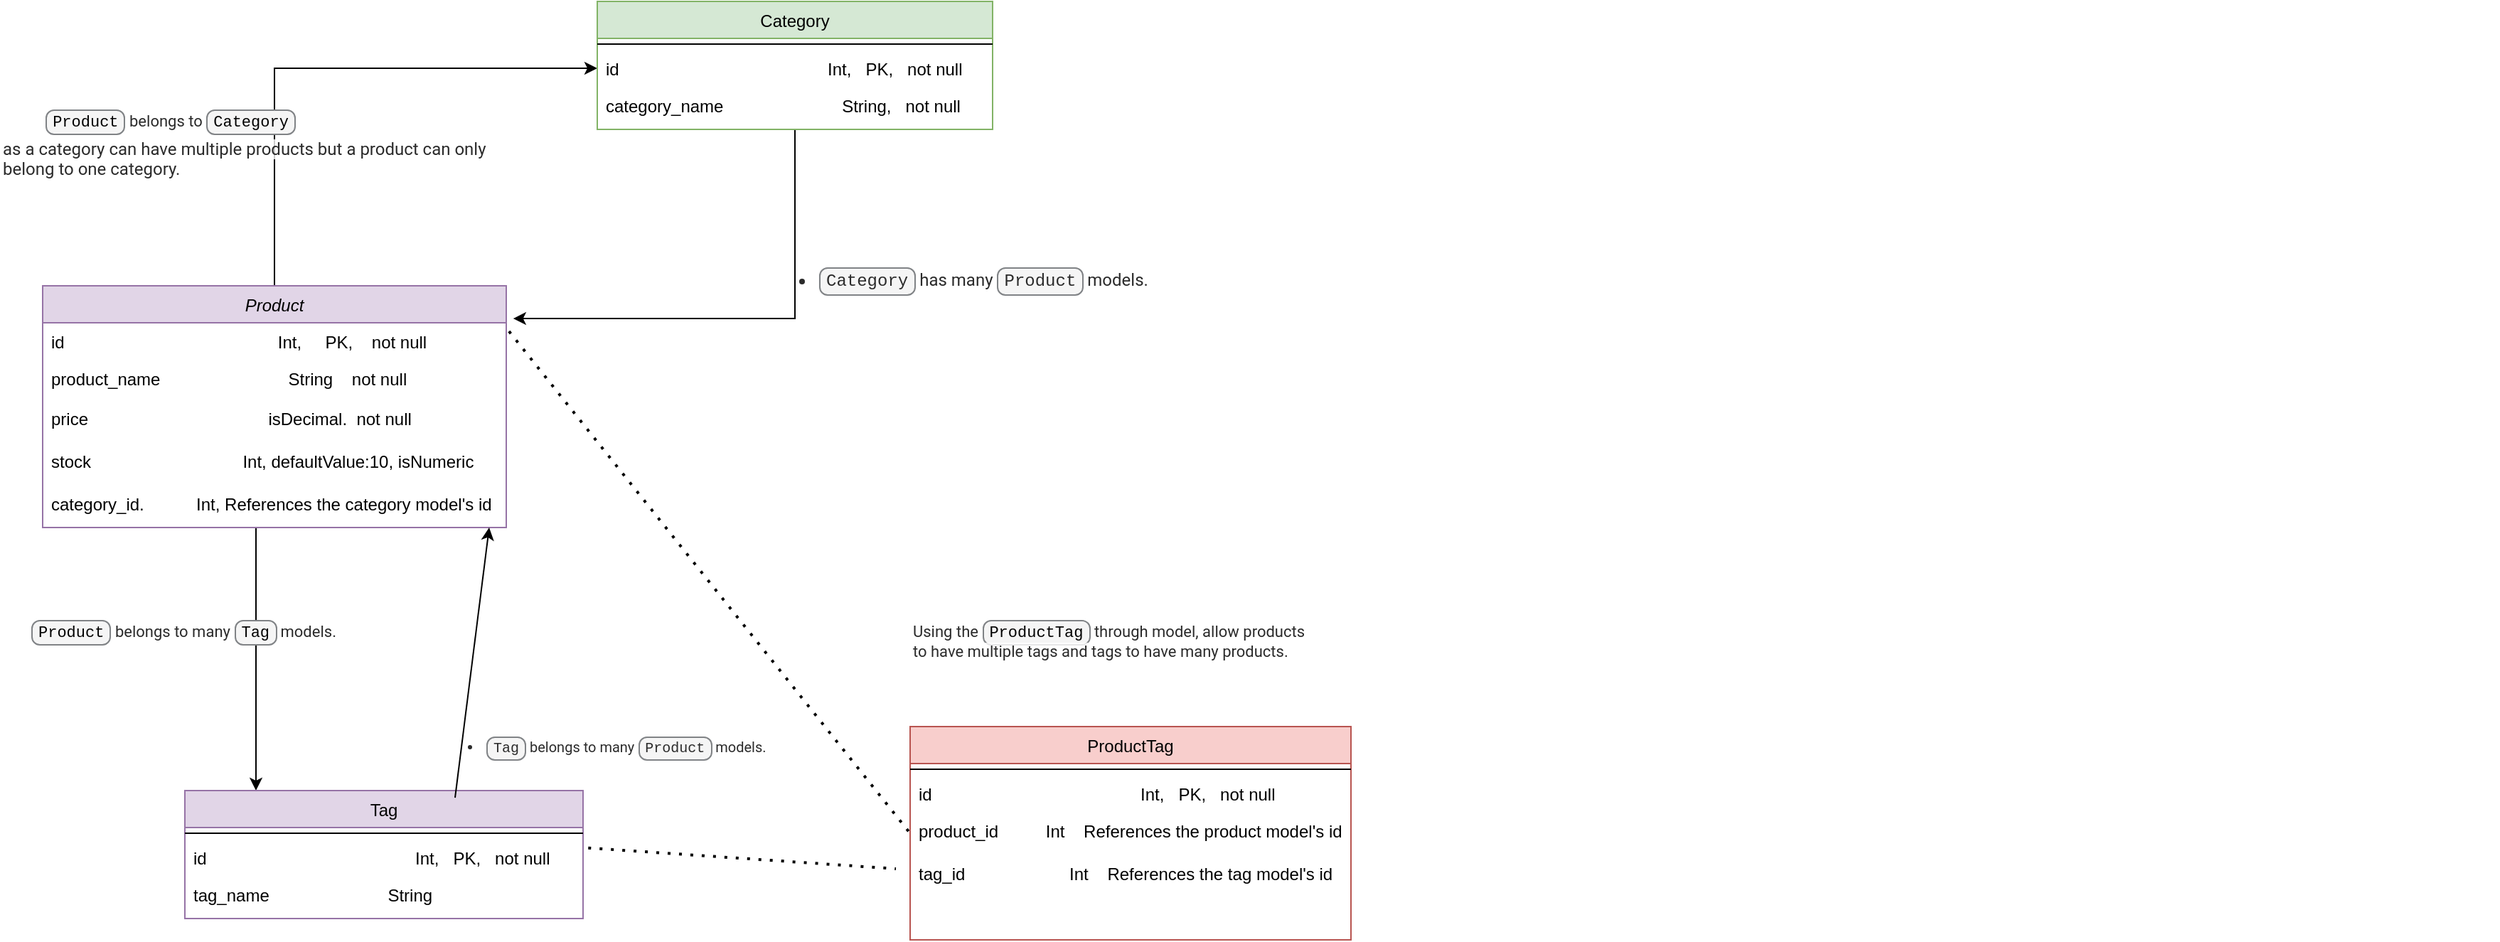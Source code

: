 <mxfile version="15.7.3" type="device"><diagram id="C5RBs43oDa-KdzZeNtuy" name="Page-1"><mxGraphModel dx="1028" dy="698" grid="1" gridSize="10" guides="1" tooltips="1" connect="1" arrows="1" fold="1" page="1" pageScale="1" pageWidth="827" pageHeight="1169" math="0" shadow="0"><root><mxCell id="WIyWlLk6GJQsqaUBKTNV-0"/><mxCell id="WIyWlLk6GJQsqaUBKTNV-1" parent="WIyWlLk6GJQsqaUBKTNV-0"/><mxCell id="IgvZI4eghk0FDr1Nt5tj-22" style="edgeStyle=orthogonalEdgeStyle;rounded=0;orthogonalLoop=1;jettySize=auto;html=1;entryX=0;entryY=0.5;entryDx=0;entryDy=0;" edge="1" parent="WIyWlLk6GJQsqaUBKTNV-1" source="zkfFHV4jXpPFQw0GAbJ--0" target="zkfFHV4jXpPFQw0GAbJ--14"><mxGeometry relative="1" as="geometry"/></mxCell><mxCell id="IgvZI4eghk0FDr1Nt5tj-27" style="edgeStyle=orthogonalEdgeStyle;rounded=0;orthogonalLoop=1;jettySize=auto;html=1;fontSize=10;" edge="1" parent="WIyWlLk6GJQsqaUBKTNV-1" source="zkfFHV4jXpPFQw0GAbJ--0" target="IgvZI4eghk0FDr1Nt5tj-11"><mxGeometry relative="1" as="geometry"><Array as="points"><mxPoint x="250" y="410"/><mxPoint x="250" y="410"/></Array></mxGeometry></mxCell><mxCell id="zkfFHV4jXpPFQw0GAbJ--0" value="Product" style="swimlane;fontStyle=2;align=center;verticalAlign=top;childLayout=stackLayout;horizontal=1;startSize=26;horizontalStack=0;resizeParent=1;resizeLast=0;collapsible=1;marginBottom=0;rounded=0;shadow=0;strokeWidth=1;fillColor=#e1d5e7;strokeColor=#9673a6;" parent="WIyWlLk6GJQsqaUBKTNV-1" vertex="1"><mxGeometry x="100" y="230" width="326" height="170" as="geometry"><mxRectangle x="230" y="140" width="160" height="26" as="alternateBounds"/></mxGeometry></mxCell><mxCell id="IgvZI4eghk0FDr1Nt5tj-2" value="id                                             Int,     PK,    not null" style="text;align=left;verticalAlign=top;spacingLeft=4;spacingRight=4;overflow=hidden;rotatable=0;points=[[0,0.5],[1,0.5]];portConstraint=eastwest;" vertex="1" parent="zkfFHV4jXpPFQw0GAbJ--0"><mxGeometry y="26" width="326" height="26" as="geometry"/></mxCell><mxCell id="IgvZI4eghk0FDr1Nt5tj-4" value="product_name                           String    not null" style="text;align=left;verticalAlign=top;spacingLeft=4;spacingRight=4;overflow=hidden;rotatable=0;points=[[0,0.5],[1,0.5]];portConstraint=eastwest;rounded=0;shadow=0;html=0;" vertex="1" parent="zkfFHV4jXpPFQw0GAbJ--0"><mxGeometry y="52" width="326" height="28" as="geometry"/></mxCell><object label="price                                      isDecimal.  not null" ddd="fduhfu" sfds="" dfd="" fdf="" id="IgvZI4eghk0FDr1Nt5tj-6"><mxCell style="text;align=left;verticalAlign=top;spacingLeft=4;spacingRight=4;overflow=hidden;rotatable=0;points=[[0,0.5],[1,0.5]];portConstraint=eastwest;rounded=0;shadow=0;html=0;" vertex="1" parent="zkfFHV4jXpPFQw0GAbJ--0"><mxGeometry y="80" width="326" height="30" as="geometry"/></mxCell></object><object label="stock                                Int, defaultValue:10, isNumeric" ddd="fduhfu" sfds="" dfd="" fdf="" id="IgvZI4eghk0FDr1Nt5tj-7"><mxCell style="text;align=left;verticalAlign=top;spacingLeft=4;spacingRight=4;overflow=hidden;rotatable=0;points=[[0,0.5],[1,0.5]];portConstraint=eastwest;rounded=0;shadow=0;html=0;" vertex="1" parent="zkfFHV4jXpPFQw0GAbJ--0"><mxGeometry y="110" width="326" height="30" as="geometry"/></mxCell></object><object label="category_id.           Int, References the category model's id" ddd="fduhfu" sfds="" dfd="" fdf="" id="IgvZI4eghk0FDr1Nt5tj-8"><mxCell style="text;align=left;verticalAlign=top;spacingLeft=4;spacingRight=4;overflow=hidden;rotatable=0;points=[[0,0.5],[1,0.5]];portConstraint=eastwest;rounded=0;shadow=0;html=0;" vertex="1" parent="zkfFHV4jXpPFQw0GAbJ--0"><mxGeometry y="140" width="326" height="30" as="geometry"/></mxCell></object><mxCell id="IgvZI4eghk0FDr1Nt5tj-24" style="edgeStyle=orthogonalEdgeStyle;rounded=0;orthogonalLoop=1;jettySize=auto;html=1;entryX=1.015;entryY=-0.115;entryDx=0;entryDy=0;entryPerimeter=0;fontSize=11;" edge="1" parent="WIyWlLk6GJQsqaUBKTNV-1" source="zkfFHV4jXpPFQw0GAbJ--17" target="IgvZI4eghk0FDr1Nt5tj-2"><mxGeometry relative="1" as="geometry"/></mxCell><mxCell id="zkfFHV4jXpPFQw0GAbJ--17" value="Category" style="swimlane;fontStyle=0;align=center;verticalAlign=top;childLayout=stackLayout;horizontal=1;startSize=26;horizontalStack=0;resizeParent=1;resizeLast=0;collapsible=1;marginBottom=0;rounded=0;shadow=0;strokeWidth=1;fillColor=#d5e8d4;strokeColor=#82b366;" parent="WIyWlLk6GJQsqaUBKTNV-1" vertex="1"><mxGeometry x="490" y="30" width="278" height="90" as="geometry"><mxRectangle x="550" y="140" width="160" height="26" as="alternateBounds"/></mxGeometry></mxCell><mxCell id="zkfFHV4jXpPFQw0GAbJ--23" value="" style="line;html=1;strokeWidth=1;align=left;verticalAlign=middle;spacingTop=-1;spacingLeft=3;spacingRight=3;rotatable=0;labelPosition=right;points=[];portConstraint=eastwest;" parent="zkfFHV4jXpPFQw0GAbJ--17" vertex="1"><mxGeometry y="26" width="278" height="8" as="geometry"/></mxCell><mxCell id="zkfFHV4jXpPFQw0GAbJ--14" value="id                                            Int,   PK,   not null" style="text;align=left;verticalAlign=top;spacingLeft=4;spacingRight=4;overflow=hidden;rotatable=0;points=[[0,0.5],[1,0.5]];portConstraint=eastwest;" parent="zkfFHV4jXpPFQw0GAbJ--17" vertex="1"><mxGeometry y="34" width="278" height="26" as="geometry"/></mxCell><mxCell id="zkfFHV4jXpPFQw0GAbJ--19" value="category_name                         String,   not null" style="text;align=left;verticalAlign=top;spacingLeft=4;spacingRight=4;overflow=hidden;rotatable=0;points=[[0,0.5],[1,0.5]];portConstraint=eastwest;rounded=0;shadow=0;html=0;" parent="zkfFHV4jXpPFQw0GAbJ--17" vertex="1"><mxGeometry y="60" width="278" height="30" as="geometry"/></mxCell><mxCell id="IgvZI4eghk0FDr1Nt5tj-11" value="Tag" style="swimlane;fontStyle=0;align=center;verticalAlign=top;childLayout=stackLayout;horizontal=1;startSize=26;horizontalStack=0;resizeParent=1;resizeLast=0;collapsible=1;marginBottom=0;rounded=0;shadow=0;strokeWidth=1;fillColor=#e1d5e7;strokeColor=#9673a6;" vertex="1" parent="WIyWlLk6GJQsqaUBKTNV-1"><mxGeometry x="200" y="585" width="280" height="90" as="geometry"><mxRectangle x="550" y="140" width="160" height="26" as="alternateBounds"/></mxGeometry></mxCell><mxCell id="IgvZI4eghk0FDr1Nt5tj-12" value="" style="line;html=1;strokeWidth=1;align=left;verticalAlign=middle;spacingTop=-1;spacingLeft=3;spacingRight=3;rotatable=0;labelPosition=right;points=[];portConstraint=eastwest;" vertex="1" parent="IgvZI4eghk0FDr1Nt5tj-11"><mxGeometry y="26" width="280" height="8" as="geometry"/></mxCell><mxCell id="IgvZI4eghk0FDr1Nt5tj-13" value="id                                            Int,   PK,   not null" style="text;align=left;verticalAlign=top;spacingLeft=4;spacingRight=4;overflow=hidden;rotatable=0;points=[[0,0.5],[1,0.5]];portConstraint=eastwest;" vertex="1" parent="IgvZI4eghk0FDr1Nt5tj-11"><mxGeometry y="34" width="280" height="26" as="geometry"/></mxCell><mxCell id="IgvZI4eghk0FDr1Nt5tj-14" value="tag_name                         String" style="text;align=left;verticalAlign=top;spacingLeft=4;spacingRight=4;overflow=hidden;rotatable=0;points=[[0,0.5],[1,0.5]];portConstraint=eastwest;rounded=0;shadow=0;html=0;" vertex="1" parent="IgvZI4eghk0FDr1Nt5tj-11"><mxGeometry y="60" width="280" height="30" as="geometry"/></mxCell><mxCell id="IgvZI4eghk0FDr1Nt5tj-15" value="ProductTag" style="swimlane;fontStyle=0;align=center;verticalAlign=top;childLayout=stackLayout;horizontal=1;startSize=26;horizontalStack=0;resizeParent=1;resizeLast=0;collapsible=1;marginBottom=0;rounded=0;shadow=0;strokeWidth=1;fillColor=#f8cecc;strokeColor=#b85450;" vertex="1" parent="WIyWlLk6GJQsqaUBKTNV-1"><mxGeometry x="710" y="540" width="310" height="150" as="geometry"><mxRectangle x="550" y="140" width="160" height="26" as="alternateBounds"/></mxGeometry></mxCell><mxCell id="IgvZI4eghk0FDr1Nt5tj-16" value="" style="line;html=1;strokeWidth=1;align=left;verticalAlign=middle;spacingTop=-1;spacingLeft=3;spacingRight=3;rotatable=0;labelPosition=right;points=[];portConstraint=eastwest;" vertex="1" parent="IgvZI4eghk0FDr1Nt5tj-15"><mxGeometry y="26" width="310" height="8" as="geometry"/></mxCell><mxCell id="IgvZI4eghk0FDr1Nt5tj-17" value="id                                            Int,   PK,   not null" style="text;align=left;verticalAlign=top;spacingLeft=4;spacingRight=4;overflow=hidden;rotatable=0;points=[[0,0.5],[1,0.5]];portConstraint=eastwest;" vertex="1" parent="IgvZI4eghk0FDr1Nt5tj-15"><mxGeometry y="34" width="310" height="26" as="geometry"/></mxCell><mxCell id="IgvZI4eghk0FDr1Nt5tj-18" value="product_id          Int    References the product model's id" style="text;align=left;verticalAlign=top;spacingLeft=4;spacingRight=4;overflow=hidden;rotatable=0;points=[[0,0.5],[1,0.5]];portConstraint=eastwest;rounded=0;shadow=0;html=0;" vertex="1" parent="IgvZI4eghk0FDr1Nt5tj-15"><mxGeometry y="60" width="310" height="30" as="geometry"/></mxCell><mxCell id="IgvZI4eghk0FDr1Nt5tj-19" value="tag_id                      Int    References the tag model's id" style="text;align=left;verticalAlign=top;spacingLeft=4;spacingRight=4;overflow=hidden;rotatable=0;points=[[0,0.5],[1,0.5]];portConstraint=eastwest;rounded=0;shadow=0;html=0;" vertex="1" parent="IgvZI4eghk0FDr1Nt5tj-15"><mxGeometry y="90" width="310" height="30" as="geometry"/></mxCell><mxCell id="IgvZI4eghk0FDr1Nt5tj-21" value="&lt;code style=&quot;font-family: monaco, menlo, consolas, &amp;quot;courier new&amp;quot;, monospace; font-size: 11px; border-radius: 6px; background-color: rgb(245, 245, 245); border: 1px solid rgb(128, 131, 134); padding: 0.125rem 0.25rem; text-align: left;&quot;&gt;Product&lt;/code&gt;&lt;span style=&quot;color: rgb(43, 43, 43); font-family: roboto, sans-serif; font-size: 11px; text-align: left; background-color: rgba(255, 255, 255, 0.8);&quot;&gt;&amp;nbsp;belongs to&amp;nbsp;&lt;/span&gt;&lt;code style=&quot;font-family: monaco, menlo, consolas, &amp;quot;courier new&amp;quot;, monospace; font-size: 11px; border-radius: 6px; background-color: rgb(245, 245, 245); border: 1px solid rgb(128, 131, 134); padding: 0.125rem 0.25rem; text-align: left;&quot;&gt;Category&lt;/code&gt;" style="text;html=1;strokeColor=none;fillColor=none;align=center;verticalAlign=middle;whiteSpace=wrap;rounded=0;fontSize=11;" vertex="1" parent="WIyWlLk6GJQsqaUBKTNV-1"><mxGeometry x="90" y="90" width="200" height="50" as="geometry"/></mxCell><mxCell id="IgvZI4eghk0FDr1Nt5tj-23" value="&lt;meta charset=&quot;utf-8&quot; style=&quot;font-size: 12px;&quot;&gt;&lt;span style=&quot;color: rgb(43, 43, 43); font-family: roboto, sans-serif; font-size: 12px; font-style: normal; font-weight: 400; letter-spacing: normal; text-align: left; text-indent: 0px; text-transform: none; word-spacing: 0px; background-color: rgba(255, 255, 255, 0.8); display: inline; float: none;&quot;&gt;as a category can have multiple products but a product can only belong to one category.&lt;/span&gt;" style="text;whiteSpace=wrap;html=1;strokeWidth=0;fontSize=12;" vertex="1" parent="WIyWlLk6GJQsqaUBKTNV-1"><mxGeometry x="70" y="120" width="370" height="50" as="geometry"/></mxCell><mxCell id="IgvZI4eghk0FDr1Nt5tj-25" value="&lt;meta charset=&quot;utf-8&quot; style=&quot;font-size: 12px;&quot;&gt;&lt;ul style=&quot;padding: 0px 0px 0px 2em; margin: 10px auto 25px; box-sizing: border-box; line-height: 1.5em; color: rgb(43, 43, 43); font-family: roboto, sans-serif; font-size: 12px; font-style: normal; font-weight: 400; letter-spacing: normal; text-indent: 0px; text-transform: none; word-spacing: 0px;&quot;&gt;&lt;li style=&quot;margin-bottom: 0.5em; font-size: 12px;&quot;&gt;&lt;p style=&quot;margin: 10px auto 0px; font-size: 12px; font-weight: 400; line-height: inherit; width: 1181px;&quot;&gt;&lt;code style=&quot;font-family: monaco, menlo, consolas, &amp;quot;courier new&amp;quot;, monospace; font-size: 12px; border-radius: 6px; background-color: rgb(245, 245, 245); border: 1px solid rgb(128, 131, 134); padding: 0.125rem 0.25rem;&quot;&gt;Category&lt;/code&gt;&lt;span style=&quot;font-size: 12px;&quot;&gt;&amp;nbsp;&lt;/span&gt;has many&lt;span style=&quot;font-size: 12px;&quot;&gt;&amp;nbsp;&lt;/span&gt;&lt;code style=&quot;font-family: monaco, menlo, consolas, &amp;quot;courier new&amp;quot;, monospace; font-size: 12px; border-radius: 6px; background-color: rgb(245, 245, 245); border: 1px solid rgb(128, 131, 134); padding: 0.125rem 0.25rem;&quot;&gt;Product&lt;/code&gt;&lt;span style=&quot;font-size: 12px;&quot;&gt;&amp;nbsp;&lt;/span&gt;models.&lt;/p&gt;&lt;/li&gt;&lt;/ul&gt;" style="text;whiteSpace=wrap;html=1;fontSize=12;" vertex="1" parent="WIyWlLk6GJQsqaUBKTNV-1"><mxGeometry x="620" y="200" width="270" height="40" as="geometry"/></mxCell><mxCell id="IgvZI4eghk0FDr1Nt5tj-26" value="&lt;meta charset=&quot;utf-8&quot; style=&quot;font-size: 11px;&quot;&gt;&lt;code style=&quot;font-family: monaco, menlo, consolas, &amp;quot;courier new&amp;quot;, monospace; font-size: 11px; border-radius: 6px; background-color: rgb(245, 245, 245); border: 1px solid rgb(128, 131, 134); padding: 0.125rem 0.25rem; font-style: normal; font-weight: 400; letter-spacing: normal; text-align: left; text-indent: 0px; text-transform: none; word-spacing: 0px;&quot;&gt;Product&lt;/code&gt;&lt;span style=&quot;color: rgb(43, 43, 43); font-family: roboto, sans-serif; font-size: 11px; font-style: normal; font-weight: 400; letter-spacing: normal; text-align: left; text-indent: 0px; text-transform: none; word-spacing: 0px; background-color: rgba(255, 255, 255, 0.8); display: inline; float: none;&quot;&gt;&lt;span style=&quot;font-size: 11px;&quot;&gt;&amp;nbsp;&lt;/span&gt;belongs to many&lt;span style=&quot;font-size: 11px;&quot;&gt;&amp;nbsp;&lt;/span&gt;&lt;/span&gt;&lt;code style=&quot;font-family: monaco, menlo, consolas, &amp;quot;courier new&amp;quot;, monospace; font-size: 11px; border-radius: 6px; background-color: rgb(245, 245, 245); border: 1px solid rgb(128, 131, 134); padding: 0.125rem 0.25rem; font-style: normal; font-weight: 400; letter-spacing: normal; text-align: left; text-indent: 0px; text-transform: none; word-spacing: 0px;&quot;&gt;Tag&lt;/code&gt;&lt;span style=&quot;color: rgb(43, 43, 43); font-family: roboto, sans-serif; font-size: 11px; font-style: normal; font-weight: 400; letter-spacing: normal; text-align: left; text-indent: 0px; text-transform: none; word-spacing: 0px; background-color: rgba(255, 255, 255, 0.8); display: inline; float: none;&quot;&gt;&lt;span style=&quot;font-size: 11px;&quot;&gt;&amp;nbsp;&lt;/span&gt;models.&lt;span style=&quot;font-size: 11px;&quot;&gt;&amp;nbsp;&lt;/span&gt;&lt;/span&gt;" style="text;whiteSpace=wrap;html=1;fontSize=11;" vertex="1" parent="WIyWlLk6GJQsqaUBKTNV-1"><mxGeometry x="90" y="460" width="230" height="30" as="geometry"/></mxCell><mxCell id="IgvZI4eghk0FDr1Nt5tj-28" value="&lt;meta charset=&quot;utf-8&quot; style=&quot;font-size: 11px;&quot;&gt;&lt;span style=&quot;color: rgb(43, 43, 43); font-family: roboto, sans-serif; font-size: 11px; font-style: normal; font-weight: 400; letter-spacing: normal; text-align: left; text-indent: 0px; text-transform: none; word-spacing: 0px; background-color: rgba(255, 255, 255, 0.8); display: inline; float: none;&quot;&gt;Using the&lt;span style=&quot;font-size: 11px;&quot;&gt;&amp;nbsp;&lt;/span&gt;&lt;/span&gt;&lt;code style=&quot;font-family: monaco, menlo, consolas, &amp;quot;courier new&amp;quot;, monospace; font-size: 11px; border-radius: 6px; background-color: rgb(245, 245, 245); border: 1px solid rgb(128, 131, 134); padding: 0.125rem 0.25rem; font-style: normal; font-weight: 400; letter-spacing: normal; text-align: left; text-indent: 0px; text-transform: none; word-spacing: 0px;&quot;&gt;ProductTag&lt;/code&gt;&lt;span style=&quot;color: rgb(43, 43, 43); font-family: roboto, sans-serif; font-size: 11px; font-style: normal; font-weight: 400; letter-spacing: normal; text-align: left; text-indent: 0px; text-transform: none; word-spacing: 0px; background-color: rgba(255, 255, 255, 0.8); display: inline; float: none;&quot;&gt;&lt;span style=&quot;font-size: 11px;&quot;&gt;&amp;nbsp;&lt;/span&gt;through model, allow products to have multiple tags and tags to have many products.&lt;/span&gt;" style="text;whiteSpace=wrap;html=1;fontSize=11;" vertex="1" parent="WIyWlLk6GJQsqaUBKTNV-1"><mxGeometry x="710" y="460" width="280" height="50" as="geometry"/></mxCell><mxCell id="IgvZI4eghk0FDr1Nt5tj-33" value="&lt;meta charset=&quot;utf-8&quot; style=&quot;font-size: 10px;&quot;&gt;&lt;ul style=&quot;padding: 0px 0px 0px 2em; margin: 10px auto 25px; box-sizing: border-box; line-height: 1.5em; color: rgb(43, 43, 43); font-family: roboto, sans-serif; font-size: 10px; font-style: normal; font-weight: 400; letter-spacing: normal; text-indent: 0px; text-transform: none; word-spacing: 0px;&quot;&gt;&lt;li style=&quot;font-size: 10px;&quot;&gt;&lt;p style=&quot;margin: 10px auto 0px; font-size: 10px; font-weight: 400; line-height: inherit; width: 1181px;&quot;&gt;&lt;code style=&quot;font-family: monaco, menlo, consolas, &amp;quot;courier new&amp;quot;, monospace; font-size: 10px; border-radius: 6px; background-color: rgb(245, 245, 245); border: 1px solid rgb(128, 131, 134); padding: 0.125rem 0.25rem;&quot;&gt;Tag&lt;/code&gt;&lt;span style=&quot;font-size: 10px;&quot;&gt;&amp;nbsp;&lt;/span&gt;belongs to many&lt;span style=&quot;font-size: 10px;&quot;&gt;&amp;nbsp;&lt;/span&gt;&lt;code style=&quot;font-family: monaco, menlo, consolas, &amp;quot;courier new&amp;quot;, monospace; font-size: 10px; border-radius: 6px; background-color: rgb(245, 245, 245); border: 1px solid rgb(128, 131, 134); padding: 0.125rem 0.25rem;&quot;&gt;Product&lt;/code&gt;&lt;span style=&quot;font-size: 10px;&quot;&gt;&amp;nbsp;&lt;/span&gt;models.&lt;/p&gt;&lt;/li&gt;&lt;/ul&gt;" style="text;whiteSpace=wrap;html=1;fontSize=10;" vertex="1" parent="WIyWlLk6GJQsqaUBKTNV-1"><mxGeometry x="390" y="530" width="320" height="80" as="geometry"/></mxCell><mxCell id="IgvZI4eghk0FDr1Nt5tj-34" value="" style="endArrow=classic;html=1;rounded=0;fontSize=10;exitX=0;exitY=0.75;exitDx=0;exitDy=0;" edge="1" parent="WIyWlLk6GJQsqaUBKTNV-1" source="IgvZI4eghk0FDr1Nt5tj-33"><mxGeometry width="50" height="50" relative="1" as="geometry"><mxPoint x="364" y="450" as="sourcePoint"/><mxPoint x="414" y="400" as="targetPoint"/></mxGeometry></mxCell><mxCell id="IgvZI4eghk0FDr1Nt5tj-36" value="" style="endArrow=none;dashed=1;html=1;dashPattern=1 3;strokeWidth=2;rounded=0;fontSize=10;entryX=0;entryY=0.5;entryDx=0;entryDy=0;exitX=1.006;exitY=0.231;exitDx=0;exitDy=0;exitPerimeter=0;" edge="1" parent="WIyWlLk6GJQsqaUBKTNV-1" source="IgvZI4eghk0FDr1Nt5tj-2" target="IgvZI4eghk0FDr1Nt5tj-18"><mxGeometry width="50" height="50" relative="1" as="geometry"><mxPoint x="520" y="400" as="sourcePoint"/><mxPoint x="570" y="350" as="targetPoint"/></mxGeometry></mxCell><mxCell id="IgvZI4eghk0FDr1Nt5tj-37" value="" style="endArrow=none;dashed=1;html=1;dashPattern=1 3;strokeWidth=2;rounded=0;fontSize=10;exitX=1.013;exitY=0.244;exitDx=0;exitDy=0;exitPerimeter=0;" edge="1" parent="WIyWlLk6GJQsqaUBKTNV-1" source="IgvZI4eghk0FDr1Nt5tj-13"><mxGeometry width="50" height="50" relative="1" as="geometry"><mxPoint x="520" y="400" as="sourcePoint"/><mxPoint x="700" y="640" as="targetPoint"/></mxGeometry></mxCell></root></mxGraphModel></diagram></mxfile>